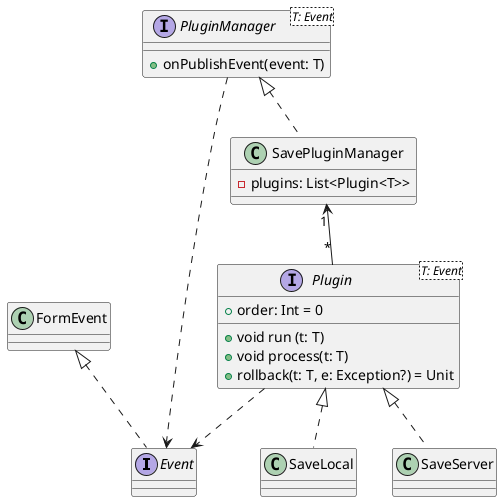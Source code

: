 @startuml
'https://plantuml.com/class-diagram

interface Event

class FormEvent
FormEvent <|.. Event

interface Plugin<T: Event> {
    +{field} order: Int = 0
    +{method} void run (t: T)
    +{method} void process(t: T)
    +{method} rollback(t: T, e: Exception?) = Unit
}

Plugin ..> Event

class SaveLocal
Plugin <|.. SaveLocal

class SaveServer
Plugin <|.. SaveServer

interface PluginManager<T: Event> {
    +{method} onPublishEvent(event: T)
}

PluginManager ..> Event


class SavePluginManager {
    -{field} plugins: List<Plugin<T>>
}
PluginManager <|.. SavePluginManager
SavePluginManager "1" <-- "*" Plugin

@enduml